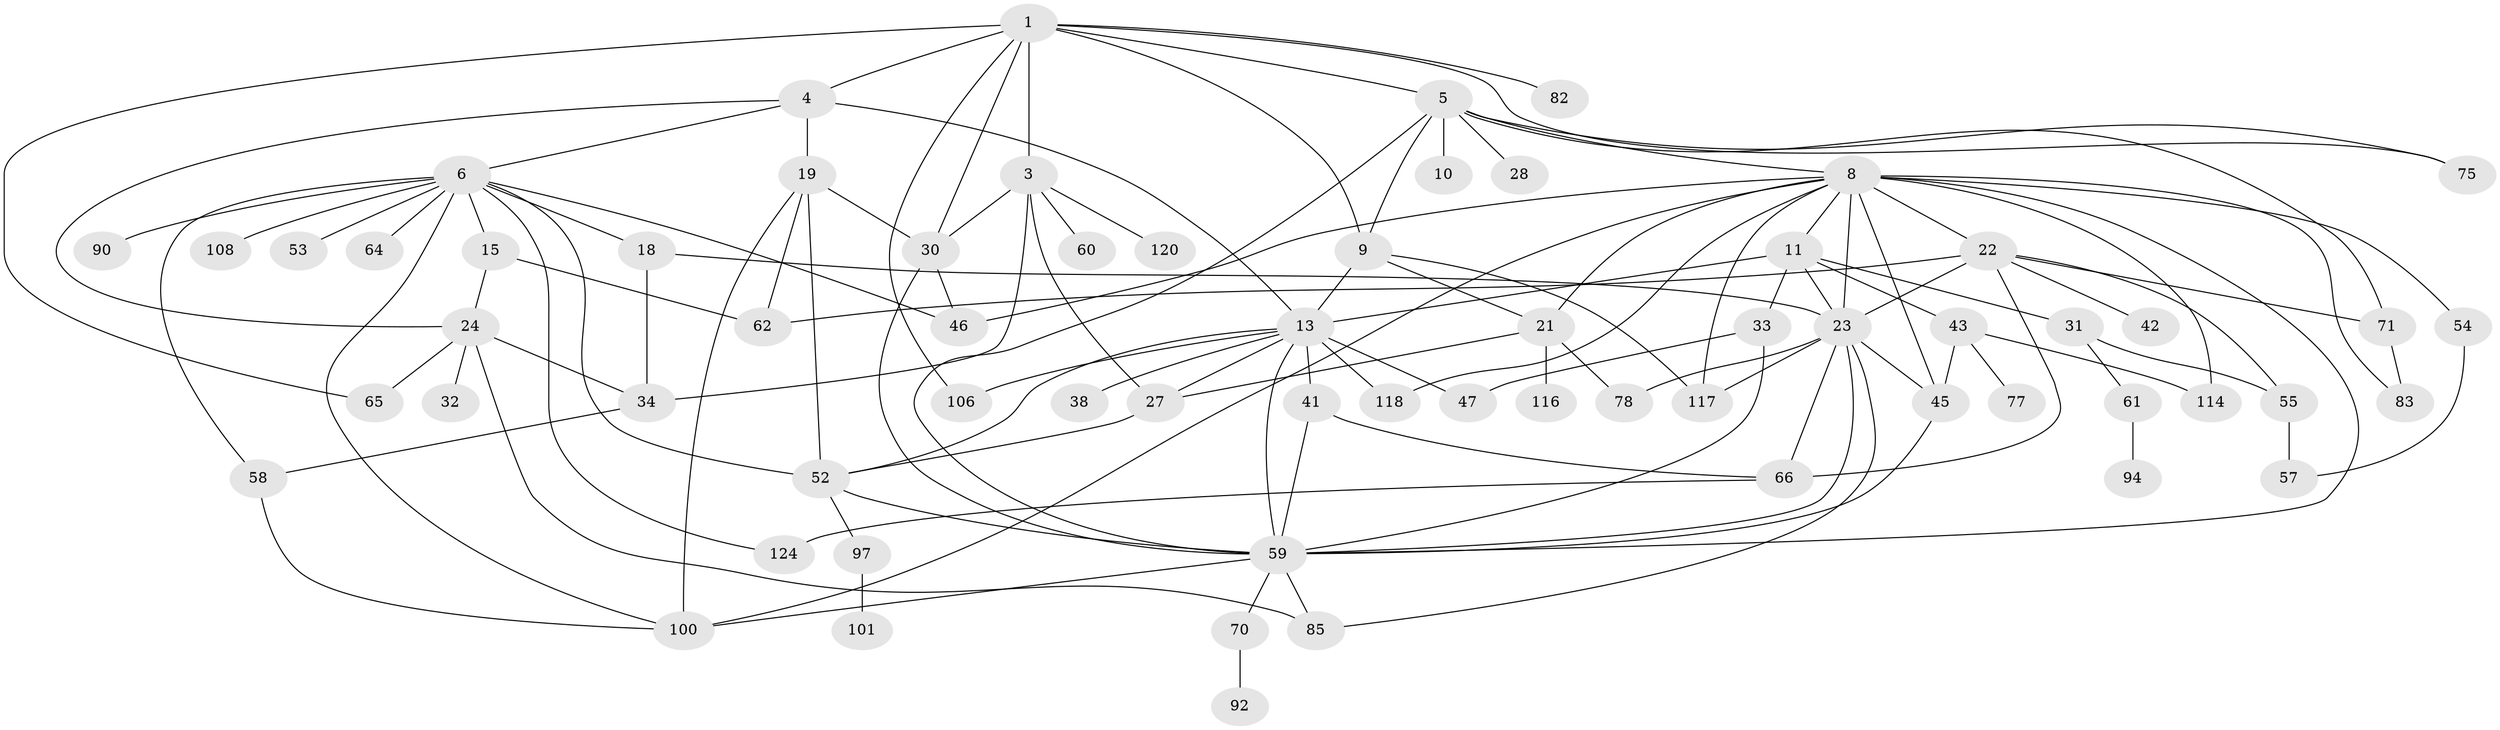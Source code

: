// original degree distribution, {9: 0.007518796992481203, 3: 0.3233082706766917, 7: 0.022556390977443608, 6: 0.045112781954887216, 5: 0.05263157894736842, 4: 0.09022556390977443, 1: 0.18045112781954886, 2: 0.2706766917293233, 8: 0.007518796992481203}
// Generated by graph-tools (version 1.1) at 2025/13/03/09/25 04:13:34]
// undirected, 66 vertices, 119 edges
graph export_dot {
graph [start="1"]
  node [color=gray90,style=filled];
  1 [super="+2"];
  3;
  4;
  5 [super="+26"];
  6 [super="+7"];
  8 [super="+17"];
  9 [super="+14+12"];
  10;
  11 [super="+36"];
  13 [super="+86+25+16+20"];
  15 [super="+95+74"];
  18;
  19 [super="+48"];
  21 [super="+72+35"];
  22;
  23 [super="+109+73+40"];
  24 [super="+88"];
  27 [super="+76"];
  28;
  30 [super="+107+127+50"];
  31 [super="+130+56"];
  32;
  33 [super="+37"];
  34 [super="+119"];
  38;
  41 [super="+96"];
  42 [super="+69"];
  43 [super="+49"];
  45 [super="+68"];
  46;
  47;
  52 [super="+87+102"];
  53;
  54;
  55 [super="+110"];
  57;
  58 [super="+105"];
  59 [super="+103+67"];
  60;
  61;
  62;
  64;
  65 [super="+123"];
  66 [super="+79"];
  70;
  71 [super="+115"];
  75;
  77;
  78;
  82;
  83;
  85;
  90;
  92;
  94;
  97;
  100 [super="+104"];
  101;
  106 [super="+122"];
  108;
  114;
  116;
  117 [super="+132"];
  118;
  120;
  124 [super="+131"];
  1 -- 3 [weight=2];
  1 -- 5;
  1 -- 9;
  1 -- 82;
  1 -- 106;
  1 -- 75;
  1 -- 30;
  1 -- 65;
  1 -- 4;
  3 -- 27;
  3 -- 30;
  3 -- 60;
  3 -- 120;
  3 -- 34;
  4 -- 6;
  4 -- 13 [weight=2];
  4 -- 19;
  4 -- 24;
  5 -- 8;
  5 -- 10;
  5 -- 28;
  5 -- 71;
  5 -- 75;
  5 -- 59;
  5 -- 9;
  6 -- 15;
  6 -- 90;
  6 -- 64;
  6 -- 100;
  6 -- 108;
  6 -- 46;
  6 -- 18;
  6 -- 52;
  6 -- 53;
  6 -- 58;
  6 -- 124;
  8 -- 11;
  8 -- 100;
  8 -- 46;
  8 -- 21;
  8 -- 45;
  8 -- 114;
  8 -- 83;
  8 -- 117;
  8 -- 118;
  8 -- 23 [weight=2];
  8 -- 54;
  8 -- 22;
  8 -- 59;
  9 -- 21;
  9 -- 13;
  9 -- 117;
  11 -- 31;
  11 -- 33;
  11 -- 43 [weight=2];
  11 -- 23;
  11 -- 13;
  13 -- 118;
  13 -- 106;
  13 -- 27;
  13 -- 47;
  13 -- 52;
  13 -- 41;
  13 -- 38;
  13 -- 59;
  15 -- 24;
  15 -- 62;
  18 -- 34;
  18 -- 23;
  19 -- 62;
  19 -- 52;
  19 -- 30;
  19 -- 100;
  21 -- 27;
  21 -- 116;
  21 -- 78;
  22 -- 23 [weight=2];
  22 -- 42;
  22 -- 55;
  22 -- 62;
  22 -- 66;
  22 -- 71;
  23 -- 117;
  23 -- 59;
  23 -- 85;
  23 -- 78;
  23 -- 66;
  23 -- 45;
  24 -- 32;
  24 -- 65;
  24 -- 85;
  24 -- 34;
  27 -- 52;
  30 -- 46;
  30 -- 59;
  31 -- 55;
  31 -- 61;
  33 -- 47;
  33 -- 59;
  34 -- 58;
  41 -- 59;
  41 -- 66;
  43 -- 114;
  43 -- 77;
  43 -- 45;
  45 -- 59;
  52 -- 97;
  52 -- 59;
  54 -- 57;
  55 -- 57;
  58 -- 100;
  59 -- 70;
  59 -- 85;
  59 -- 100;
  61 -- 94;
  66 -- 124;
  70 -- 92;
  71 -- 83;
  97 -- 101;
}
